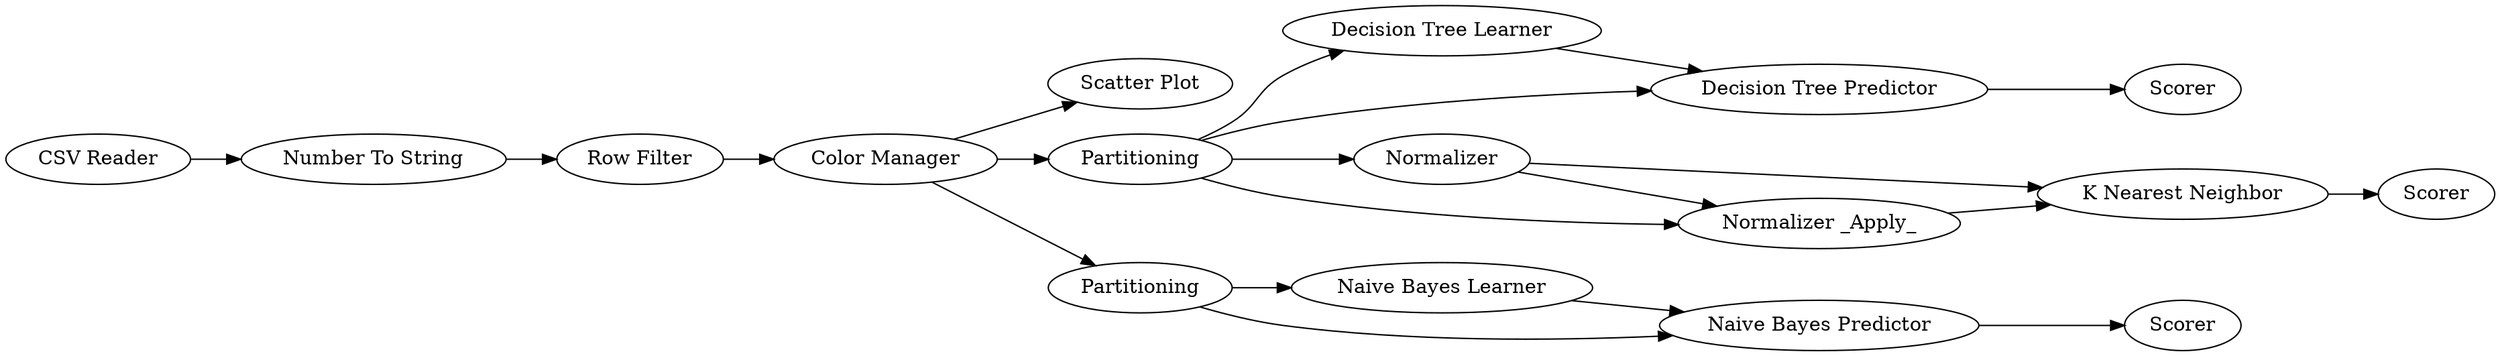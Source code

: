 digraph {
	"-8272617355475573689_6" [label="Decision Tree Learner"]
	"-8272617355475573689_7" [label="Decision Tree Predictor"]
	"-8272617355475573689_15" [label="Naive Bayes Learner"]
	"-8272617355475573689_8" [label=Scorer]
	"-8272617355475573689_16" [label="Naive Bayes Predictor"]
	"-8272617355475573689_3" [label="Color Manager"]
	"-8272617355475573689_9" [label="Number To String"]
	"-8272617355475573689_12" [label="K Nearest Neighbor"]
	"-8272617355475573689_5" [label="Scatter Plot"]
	"-8272617355475573689_10" [label=Normalizer]
	"-8272617355475573689_17" [label=Scorer]
	"-8272617355475573689_2" [label="Row Filter"]
	"-8272617355475573689_4" [label=Partitioning]
	"-8272617355475573689_14" [label=Partitioning]
	"-8272617355475573689_11" [label="Normalizer _Apply_"]
	"-8272617355475573689_13" [label=Scorer]
	"-8272617355475573689_1" [label="CSV Reader"]
	"-8272617355475573689_14" -> "-8272617355475573689_16"
	"-8272617355475573689_10" -> "-8272617355475573689_12"
	"-8272617355475573689_16" -> "-8272617355475573689_17"
	"-8272617355475573689_14" -> "-8272617355475573689_15"
	"-8272617355475573689_3" -> "-8272617355475573689_4"
	"-8272617355475573689_4" -> "-8272617355475573689_10"
	"-8272617355475573689_15" -> "-8272617355475573689_16"
	"-8272617355475573689_10" -> "-8272617355475573689_11"
	"-8272617355475573689_4" -> "-8272617355475573689_6"
	"-8272617355475573689_2" -> "-8272617355475573689_3"
	"-8272617355475573689_6" -> "-8272617355475573689_7"
	"-8272617355475573689_11" -> "-8272617355475573689_12"
	"-8272617355475573689_3" -> "-8272617355475573689_5"
	"-8272617355475573689_4" -> "-8272617355475573689_7"
	"-8272617355475573689_12" -> "-8272617355475573689_13"
	"-8272617355475573689_9" -> "-8272617355475573689_2"
	"-8272617355475573689_4" -> "-8272617355475573689_11"
	"-8272617355475573689_3" -> "-8272617355475573689_14"
	"-8272617355475573689_7" -> "-8272617355475573689_8"
	"-8272617355475573689_1" -> "-8272617355475573689_9"
	rankdir=LR
}
